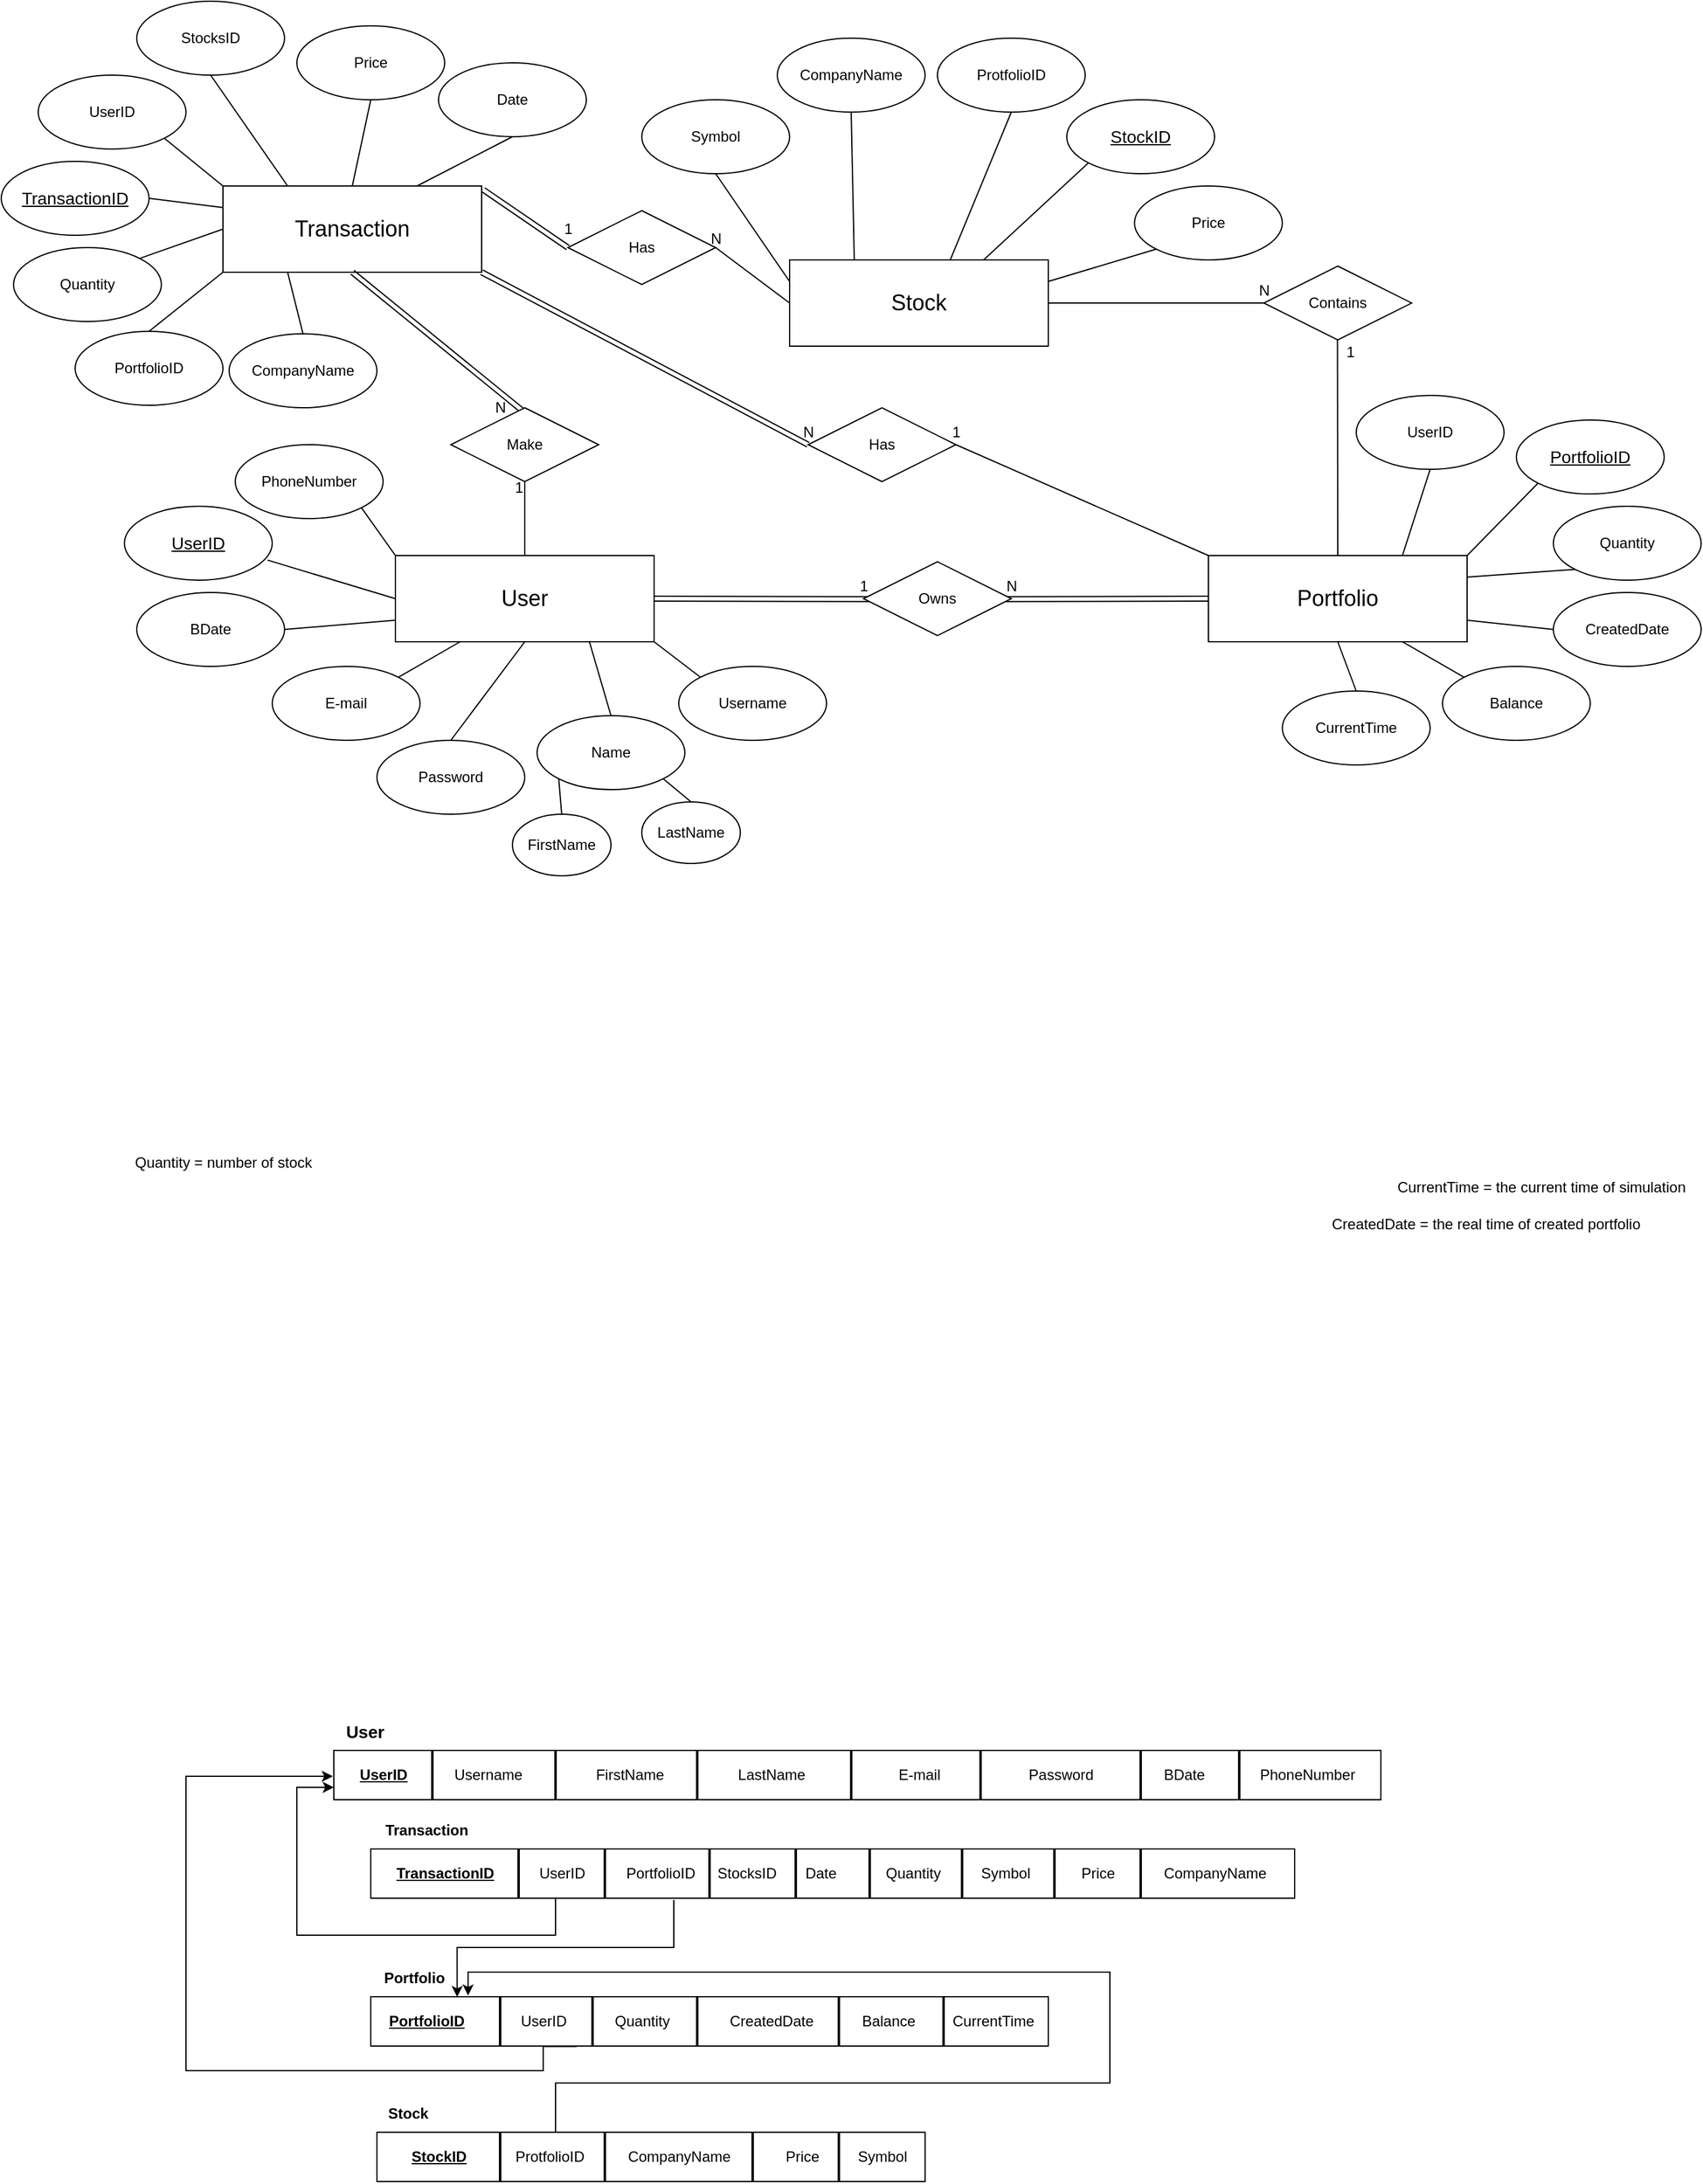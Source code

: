 <mxfile version="24.2.7" type="device">
  <diagram name="Page-1" id="fa3b1fYeh5rV2qAVABvx">
    <mxGraphModel dx="2608" dy="1883" grid="1" gridSize="10" guides="1" tooltips="1" connect="1" arrows="1" fold="1" page="1" pageScale="1" pageWidth="850" pageHeight="1100" math="0" shadow="0">
      <root>
        <mxCell id="0" />
        <mxCell id="1" parent="0" />
        <mxCell id="AaAI17sAa2OLWKaY4wJc-48" style="rounded=0;orthogonalLoop=1;jettySize=auto;html=1;exitX=0;exitY=0.25;exitDx=0;exitDy=0;entryX=0.5;entryY=1;entryDx=0;entryDy=0;endArrow=none;endFill=0;" parent="1" source="AaAI17sAa2OLWKaY4wJc-3" target="AaAI17sAa2OLWKaY4wJc-43" edge="1">
          <mxGeometry relative="1" as="geometry" />
        </mxCell>
        <mxCell id="AaAI17sAa2OLWKaY4wJc-50" style="rounded=0;orthogonalLoop=1;jettySize=auto;html=1;exitX=0.75;exitY=0;exitDx=0;exitDy=0;entryX=0;entryY=1;entryDx=0;entryDy=0;endArrow=none;endFill=0;" parent="1" source="AaAI17sAa2OLWKaY4wJc-3" target="AaAI17sAa2OLWKaY4wJc-44" edge="1">
          <mxGeometry relative="1" as="geometry" />
        </mxCell>
        <mxCell id="AaAI17sAa2OLWKaY4wJc-51" style="rounded=0;orthogonalLoop=1;jettySize=auto;html=1;exitX=1;exitY=0.25;exitDx=0;exitDy=0;entryX=0;entryY=1;entryDx=0;entryDy=0;startArrow=none;startFill=0;endArrow=none;endFill=0;" parent="1" source="AaAI17sAa2OLWKaY4wJc-3" target="AaAI17sAa2OLWKaY4wJc-45" edge="1">
          <mxGeometry relative="1" as="geometry" />
        </mxCell>
        <mxCell id="AaAI17sAa2OLWKaY4wJc-3" value="&lt;font style=&quot;font-size: 18px;&quot;&gt;Stock&lt;/font&gt;" style="whiteSpace=wrap;html=1;align=center;" parent="1" vertex="1">
          <mxGeometry x="400" y="130" width="210" height="70" as="geometry" />
        </mxCell>
        <mxCell id="AaAI17sAa2OLWKaY4wJc-31" style="rounded=0;orthogonalLoop=1;jettySize=auto;html=1;exitX=0;exitY=0.5;exitDx=0;exitDy=0;entryX=0.968;entryY=0.728;entryDx=0;entryDy=0;endArrow=none;endFill=0;entryPerimeter=0;" parent="1" source="AaAI17sAa2OLWKaY4wJc-10" target="AaAI17sAa2OLWKaY4wJc-17" edge="1">
          <mxGeometry relative="1" as="geometry" />
        </mxCell>
        <mxCell id="AaAI17sAa2OLWKaY4wJc-32" style="rounded=0;orthogonalLoop=1;jettySize=auto;html=1;exitX=0.25;exitY=1;exitDx=0;exitDy=0;entryX=1;entryY=0;entryDx=0;entryDy=0;startArrow=none;startFill=0;endArrow=none;endFill=0;" parent="1" source="AaAI17sAa2OLWKaY4wJc-10" target="AaAI17sAa2OLWKaY4wJc-18" edge="1">
          <mxGeometry relative="1" as="geometry">
            <mxPoint x="97.5" y="600" as="sourcePoint" />
          </mxGeometry>
        </mxCell>
        <mxCell id="AaAI17sAa2OLWKaY4wJc-33" style="rounded=0;orthogonalLoop=1;jettySize=auto;html=1;exitX=0.5;exitY=1;exitDx=0;exitDy=0;entryX=0.5;entryY=0;entryDx=0;entryDy=0;endArrow=none;endFill=0;" parent="1" source="AaAI17sAa2OLWKaY4wJc-10" target="AaAI17sAa2OLWKaY4wJc-19" edge="1">
          <mxGeometry relative="1" as="geometry">
            <mxPoint x="150.0" y="600" as="sourcePoint" />
          </mxGeometry>
        </mxCell>
        <mxCell id="AaAI17sAa2OLWKaY4wJc-34" style="rounded=0;orthogonalLoop=1;jettySize=auto;html=1;exitX=0.75;exitY=1;exitDx=0;exitDy=0;entryX=0.5;entryY=0;entryDx=0;entryDy=0;endArrow=none;endFill=0;" parent="1" source="AaAI17sAa2OLWKaY4wJc-10" target="AaAI17sAa2OLWKaY4wJc-20" edge="1">
          <mxGeometry relative="1" as="geometry">
            <mxPoint x="202.5" y="600" as="sourcePoint" />
          </mxGeometry>
        </mxCell>
        <mxCell id="AaAI17sAa2OLWKaY4wJc-36" style="rounded=0;orthogonalLoop=1;jettySize=auto;html=1;exitX=0;exitY=0.75;exitDx=0;exitDy=0;entryX=1;entryY=0.5;entryDx=0;entryDy=0;endArrow=none;endFill=0;" parent="1" source="AaAI17sAa2OLWKaY4wJc-10" target="AaAI17sAa2OLWKaY4wJc-35" edge="1">
          <mxGeometry relative="1" as="geometry">
            <mxPoint x="-187.5" y="455" as="sourcePoint" />
          </mxGeometry>
        </mxCell>
        <mxCell id="AaAI17sAa2OLWKaY4wJc-99" style="rounded=0;orthogonalLoop=1;jettySize=auto;html=1;exitX=1;exitY=1;exitDx=0;exitDy=0;entryX=0;entryY=0;entryDx=0;entryDy=0;endArrow=none;endFill=0;" parent="1" source="AaAI17sAa2OLWKaY4wJc-10" target="AaAI17sAa2OLWKaY4wJc-98" edge="1">
          <mxGeometry relative="1" as="geometry" />
        </mxCell>
        <mxCell id="AaAI17sAa2OLWKaY4wJc-10" value="&lt;font style=&quot;font-size: 18px;&quot;&gt;User&lt;/font&gt;" style="whiteSpace=wrap;html=1;align=center;" parent="1" vertex="1">
          <mxGeometry x="80" y="370" width="210" height="70" as="geometry" />
        </mxCell>
        <mxCell id="AaAI17sAa2OLWKaY4wJc-89" style="rounded=0;orthogonalLoop=1;jettySize=auto;html=1;exitX=0.25;exitY=1;exitDx=0;exitDy=0;entryX=0.5;entryY=0;entryDx=0;entryDy=0;endArrow=none;endFill=0;" parent="1" source="AaAI17sAa2OLWKaY4wJc-12" target="AaAI17sAa2OLWKaY4wJc-88" edge="1">
          <mxGeometry relative="1" as="geometry" />
        </mxCell>
        <mxCell id="AaAI17sAa2OLWKaY4wJc-90" style="rounded=0;orthogonalLoop=1;jettySize=auto;html=1;exitX=0;exitY=1;exitDx=0;exitDy=0;entryX=0.5;entryY=0;entryDx=0;entryDy=0;endArrow=none;endFill=0;" parent="1" source="AaAI17sAa2OLWKaY4wJc-12" target="AaAI17sAa2OLWKaY4wJc-79" edge="1">
          <mxGeometry relative="1" as="geometry" />
        </mxCell>
        <mxCell id="AaAI17sAa2OLWKaY4wJc-91" style="rounded=0;orthogonalLoop=1;jettySize=auto;html=1;exitX=0;exitY=0.5;exitDx=0;exitDy=0;entryX=1;entryY=0;entryDx=0;entryDy=0;endArrow=none;endFill=0;" parent="1" source="AaAI17sAa2OLWKaY4wJc-12" target="AaAI17sAa2OLWKaY4wJc-78" edge="1">
          <mxGeometry relative="1" as="geometry" />
        </mxCell>
        <mxCell id="AaAI17sAa2OLWKaY4wJc-92" style="rounded=0;orthogonalLoop=1;jettySize=auto;html=1;exitX=0;exitY=0.25;exitDx=0;exitDy=0;entryX=1;entryY=0.5;entryDx=0;entryDy=0;endArrow=none;endFill=0;" parent="1" source="AaAI17sAa2OLWKaY4wJc-12" target="AaAI17sAa2OLWKaY4wJc-77" edge="1">
          <mxGeometry relative="1" as="geometry" />
        </mxCell>
        <mxCell id="AaAI17sAa2OLWKaY4wJc-93" style="rounded=0;orthogonalLoop=1;jettySize=auto;html=1;exitX=0;exitY=0;exitDx=0;exitDy=0;entryX=1;entryY=1;entryDx=0;entryDy=0;endArrow=none;endFill=0;" parent="1" source="AaAI17sAa2OLWKaY4wJc-12" target="AaAI17sAa2OLWKaY4wJc-76" edge="1">
          <mxGeometry relative="1" as="geometry" />
        </mxCell>
        <mxCell id="AaAI17sAa2OLWKaY4wJc-94" style="rounded=0;orthogonalLoop=1;jettySize=auto;html=1;exitX=0.5;exitY=0;exitDx=0;exitDy=0;entryX=0.5;entryY=1;entryDx=0;entryDy=0;endArrow=none;endFill=0;" parent="1" source="AaAI17sAa2OLWKaY4wJc-12" target="AaAI17sAa2OLWKaY4wJc-81" edge="1">
          <mxGeometry relative="1" as="geometry" />
        </mxCell>
        <mxCell id="AaAI17sAa2OLWKaY4wJc-95" style="rounded=0;orthogonalLoop=1;jettySize=auto;html=1;exitX=0.75;exitY=0;exitDx=0;exitDy=0;entryX=0.5;entryY=1;entryDx=0;entryDy=0;endArrow=none;endFill=0;" parent="1" source="AaAI17sAa2OLWKaY4wJc-12" target="AaAI17sAa2OLWKaY4wJc-87" edge="1">
          <mxGeometry relative="1" as="geometry" />
        </mxCell>
        <mxCell id="AaAI17sAa2OLWKaY4wJc-178" style="rounded=0;orthogonalLoop=1;jettySize=auto;html=1;exitX=0.25;exitY=0;exitDx=0;exitDy=0;entryX=0.5;entryY=1;entryDx=0;entryDy=0;endArrow=none;endFill=0;" parent="1" source="AaAI17sAa2OLWKaY4wJc-12" target="AaAI17sAa2OLWKaY4wJc-177" edge="1">
          <mxGeometry relative="1" as="geometry" />
        </mxCell>
        <mxCell id="1qWsdCir90jzuEMvQMED-6" style="rounded=0;orthogonalLoop=1;jettySize=auto;html=1;exitX=1;exitY=1;exitDx=0;exitDy=0;entryX=1;entryY=0.5;entryDx=0;entryDy=0;endArrow=none;endFill=0;shape=link;" edge="1" parent="1" source="AaAI17sAa2OLWKaY4wJc-12" target="1qWsdCir90jzuEMvQMED-4">
          <mxGeometry relative="1" as="geometry" />
        </mxCell>
        <mxCell id="AaAI17sAa2OLWKaY4wJc-12" value="&lt;font style=&quot;font-size: 18px;&quot;&gt;Transaction&lt;/font&gt;" style="whiteSpace=wrap;html=1;align=center;" parent="1" vertex="1">
          <mxGeometry x="-60" y="70" width="210" height="70" as="geometry" />
        </mxCell>
        <mxCell id="AaAI17sAa2OLWKaY4wJc-64" style="rounded=0;orthogonalLoop=1;jettySize=auto;html=1;exitX=0.75;exitY=0;exitDx=0;exitDy=0;entryX=0.5;entryY=1;entryDx=0;entryDy=0;endArrow=none;endFill=0;" parent="1" source="AaAI17sAa2OLWKaY4wJc-13" target="AaAI17sAa2OLWKaY4wJc-58" edge="1">
          <mxGeometry relative="1" as="geometry" />
        </mxCell>
        <mxCell id="AaAI17sAa2OLWKaY4wJc-65" style="rounded=0;orthogonalLoop=1;jettySize=auto;html=1;exitX=1;exitY=0;exitDx=0;exitDy=0;entryX=0;entryY=1;entryDx=0;entryDy=0;endArrow=none;endFill=0;" parent="1" source="AaAI17sAa2OLWKaY4wJc-13" target="AaAI17sAa2OLWKaY4wJc-60" edge="1">
          <mxGeometry relative="1" as="geometry" />
        </mxCell>
        <mxCell id="AaAI17sAa2OLWKaY4wJc-66" style="rounded=0;orthogonalLoop=1;jettySize=auto;html=1;exitX=1;exitY=0.25;exitDx=0;exitDy=0;entryX=0;entryY=1;entryDx=0;entryDy=0;endArrow=none;endFill=0;" parent="1" source="AaAI17sAa2OLWKaY4wJc-13" target="AaAI17sAa2OLWKaY4wJc-63" edge="1">
          <mxGeometry relative="1" as="geometry" />
        </mxCell>
        <mxCell id="AaAI17sAa2OLWKaY4wJc-67" style="rounded=0;orthogonalLoop=1;jettySize=auto;html=1;exitX=1;exitY=0.75;exitDx=0;exitDy=0;entryX=0;entryY=0.5;entryDx=0;entryDy=0;endArrow=none;endFill=0;" parent="1" source="AaAI17sAa2OLWKaY4wJc-13" target="AaAI17sAa2OLWKaY4wJc-62" edge="1">
          <mxGeometry relative="1" as="geometry" />
        </mxCell>
        <mxCell id="AaAI17sAa2OLWKaY4wJc-68" style="rounded=0;orthogonalLoop=1;jettySize=auto;html=1;exitX=0.75;exitY=1;exitDx=0;exitDy=0;entryX=0;entryY=0;entryDx=0;entryDy=0;endArrow=none;endFill=0;" parent="1" source="AaAI17sAa2OLWKaY4wJc-13" target="AaAI17sAa2OLWKaY4wJc-61" edge="1">
          <mxGeometry relative="1" as="geometry" />
        </mxCell>
        <mxCell id="OnGRVC2OFB9PsiN4P2nI-3" style="rounded=0;orthogonalLoop=1;jettySize=auto;html=1;exitX=0.5;exitY=1;exitDx=0;exitDy=0;entryX=0.5;entryY=0;entryDx=0;entryDy=0;endArrow=none;endFill=0;" parent="1" source="AaAI17sAa2OLWKaY4wJc-13" target="OnGRVC2OFB9PsiN4P2nI-2" edge="1">
          <mxGeometry relative="1" as="geometry" />
        </mxCell>
        <mxCell id="1qWsdCir90jzuEMvQMED-5" style="rounded=0;orthogonalLoop=1;jettySize=auto;html=1;exitX=0;exitY=0;exitDx=0;exitDy=0;entryX=0;entryY=0.5;entryDx=0;entryDy=0;endArrow=none;endFill=0;" edge="1" parent="1" source="AaAI17sAa2OLWKaY4wJc-13" target="1qWsdCir90jzuEMvQMED-4">
          <mxGeometry relative="1" as="geometry" />
        </mxCell>
        <mxCell id="AaAI17sAa2OLWKaY4wJc-13" value="&lt;font style=&quot;font-size: 18px;&quot;&gt;Portfolio&lt;/font&gt;" style="whiteSpace=wrap;html=1;align=center;" parent="1" vertex="1">
          <mxGeometry x="740" y="370" width="210" height="70" as="geometry" />
        </mxCell>
        <mxCell id="AaAI17sAa2OLWKaY4wJc-21" style="rounded=0;orthogonalLoop=1;jettySize=auto;html=1;exitX=0.5;exitY=0;exitDx=0;exitDy=0;endArrow=none;endFill=0;entryX=0;entryY=1;entryDx=0;entryDy=0;" parent="1" source="AaAI17sAa2OLWKaY4wJc-25" target="AaAI17sAa2OLWKaY4wJc-20" edge="1">
          <mxGeometry relative="1" as="geometry">
            <mxPoint x="210" y="638.94" as="targetPoint" />
            <mxPoint x="237.265" y="687.882" as="sourcePoint" />
          </mxGeometry>
        </mxCell>
        <mxCell id="AaAI17sAa2OLWKaY4wJc-16" value="PhoneNumber" style="ellipse;whiteSpace=wrap;html=1;align=center;" parent="1" vertex="1">
          <mxGeometry x="-50" y="280" width="120" height="60" as="geometry" />
        </mxCell>
        <mxCell id="AaAI17sAa2OLWKaY4wJc-17" value="&lt;font style=&quot;font-size: 14px;&quot;&gt;&lt;u&gt;UserID&lt;/u&gt;&lt;/font&gt;" style="ellipse;whiteSpace=wrap;html=1;align=center;" parent="1" vertex="1">
          <mxGeometry x="-140" y="330" width="120" height="60" as="geometry" />
        </mxCell>
        <mxCell id="AaAI17sAa2OLWKaY4wJc-18" value="E-mail" style="ellipse;whiteSpace=wrap;html=1;align=center;" parent="1" vertex="1">
          <mxGeometry x="-20" y="460" width="120" height="60" as="geometry" />
        </mxCell>
        <mxCell id="AaAI17sAa2OLWKaY4wJc-19" value="Password" style="ellipse;whiteSpace=wrap;html=1;align=center;" parent="1" vertex="1">
          <mxGeometry x="65" y="520" width="120" height="60" as="geometry" />
        </mxCell>
        <mxCell id="AaAI17sAa2OLWKaY4wJc-20" value="Name" style="ellipse;whiteSpace=wrap;html=1;align=center;" parent="1" vertex="1">
          <mxGeometry x="195" y="500" width="120" height="60" as="geometry" />
        </mxCell>
        <mxCell id="AaAI17sAa2OLWKaY4wJc-25" value="FirstName" style="ellipse;whiteSpace=wrap;html=1;align=center;" parent="1" vertex="1">
          <mxGeometry x="175" y="580" width="80" height="50" as="geometry" />
        </mxCell>
        <mxCell id="AaAI17sAa2OLWKaY4wJc-27" value="LastName" style="ellipse;whiteSpace=wrap;html=1;align=center;" parent="1" vertex="1">
          <mxGeometry x="280" y="570" width="80" height="50" as="geometry" />
        </mxCell>
        <mxCell id="AaAI17sAa2OLWKaY4wJc-29" style="rounded=0;orthogonalLoop=1;jettySize=auto;html=1;exitX=1;exitY=1;exitDx=0;exitDy=0;endArrow=none;endFill=0;entryX=0.5;entryY=0;entryDx=0;entryDy=0;" parent="1" source="AaAI17sAa2OLWKaY4wJc-20" target="AaAI17sAa2OLWKaY4wJc-27" edge="1">
          <mxGeometry relative="1" as="geometry">
            <mxPoint x="270" y="629.94" as="targetPoint" />
            <mxPoint x="282.735" y="569.998" as="sourcePoint" />
          </mxGeometry>
        </mxCell>
        <mxCell id="AaAI17sAa2OLWKaY4wJc-30" style="rounded=0;orthogonalLoop=1;jettySize=auto;html=1;exitX=0;exitY=0;exitDx=0;exitDy=0;entryX=1;entryY=1;entryDx=0;entryDy=0;endArrow=none;endFill=0;" parent="1" source="AaAI17sAa2OLWKaY4wJc-10" target="AaAI17sAa2OLWKaY4wJc-16" edge="1">
          <mxGeometry relative="1" as="geometry" />
        </mxCell>
        <mxCell id="AaAI17sAa2OLWKaY4wJc-35" value="BDate" style="ellipse;whiteSpace=wrap;html=1;align=center;" parent="1" vertex="1">
          <mxGeometry x="-130" y="400" width="120" height="60" as="geometry" />
        </mxCell>
        <mxCell id="AaAI17sAa2OLWKaY4wJc-38" style="rounded=0;orthogonalLoop=1;jettySize=auto;html=1;exitX=0.058;exitY=0.507;exitDx=0;exitDy=0;entryX=1;entryY=0.5;entryDx=0;entryDy=0;shape=link;exitPerimeter=0;" parent="1" source="AaAI17sAa2OLWKaY4wJc-37" target="AaAI17sAa2OLWKaY4wJc-10" edge="1">
          <mxGeometry relative="1" as="geometry" />
        </mxCell>
        <mxCell id="AaAI17sAa2OLWKaY4wJc-39" style="rounded=0;orthogonalLoop=1;jettySize=auto;html=1;exitX=0.96;exitY=0.507;exitDx=0;exitDy=0;entryX=0;entryY=0.5;entryDx=0;entryDy=0;shape=link;exitPerimeter=0;" parent="1" source="AaAI17sAa2OLWKaY4wJc-37" target="AaAI17sAa2OLWKaY4wJc-13" edge="1">
          <mxGeometry relative="1" as="geometry" />
        </mxCell>
        <mxCell id="AaAI17sAa2OLWKaY4wJc-37" value="Owns" style="shape=rhombus;perimeter=rhombusPerimeter;whiteSpace=wrap;html=1;align=center;" parent="1" vertex="1">
          <mxGeometry x="460" y="375" width="120" height="60" as="geometry" />
        </mxCell>
        <mxCell id="AaAI17sAa2OLWKaY4wJc-40" value="&lt;font style=&quot;font-size: 12px;&quot;&gt;N&lt;/font&gt;" style="text;html=1;align=center;verticalAlign=middle;resizable=0;points=[];autosize=1;strokeColor=none;fillColor=none;" parent="1" vertex="1">
          <mxGeometry x="565" y="380" width="30" height="30" as="geometry" />
        </mxCell>
        <mxCell id="AaAI17sAa2OLWKaY4wJc-41" value="&lt;font style=&quot;font-size: 12px;&quot;&gt;1&lt;/font&gt;" style="text;html=1;align=center;verticalAlign=middle;resizable=0;points=[];autosize=1;strokeColor=none;fillColor=none;" parent="1" vertex="1">
          <mxGeometry x="445" y="380" width="30" height="30" as="geometry" />
        </mxCell>
        <mxCell id="AaAI17sAa2OLWKaY4wJc-42" value="CompanyName" style="ellipse;whiteSpace=wrap;html=1;align=center;" parent="1" vertex="1">
          <mxGeometry x="390" y="-50" width="120" height="60" as="geometry" />
        </mxCell>
        <mxCell id="AaAI17sAa2OLWKaY4wJc-43" value="Symbol" style="ellipse;whiteSpace=wrap;html=1;align=center;" parent="1" vertex="1">
          <mxGeometry x="280" width="120" height="60" as="geometry" />
        </mxCell>
        <mxCell id="AaAI17sAa2OLWKaY4wJc-44" value="&lt;font style=&quot;font-size: 14px;&quot;&gt;&lt;u&gt;StockID&lt;/u&gt;&lt;/font&gt;" style="ellipse;whiteSpace=wrap;html=1;align=center;" parent="1" vertex="1">
          <mxGeometry x="625" width="120" height="60" as="geometry" />
        </mxCell>
        <mxCell id="AaAI17sAa2OLWKaY4wJc-45" value="Price" style="ellipse;whiteSpace=wrap;html=1;align=center;" parent="1" vertex="1">
          <mxGeometry x="680" y="70" width="120" height="60" as="geometry" />
        </mxCell>
        <mxCell id="AaAI17sAa2OLWKaY4wJc-49" style="rounded=0;orthogonalLoop=1;jettySize=auto;html=1;exitX=0.25;exitY=0;exitDx=0;exitDy=0;entryX=0.5;entryY=1;entryDx=0;entryDy=0;endArrow=none;endFill=0;" parent="1" source="AaAI17sAa2OLWKaY4wJc-3" target="AaAI17sAa2OLWKaY4wJc-42" edge="1">
          <mxGeometry relative="1" as="geometry" />
        </mxCell>
        <mxCell id="AaAI17sAa2OLWKaY4wJc-53" style="rounded=0;orthogonalLoop=1;jettySize=auto;html=1;exitX=0.023;exitY=0.501;exitDx=0;exitDy=0;entryX=1;entryY=0.5;entryDx=0;entryDy=0;exitPerimeter=0;endArrow=none;endFill=0;" parent="1" source="AaAI17sAa2OLWKaY4wJc-52" target="AaAI17sAa2OLWKaY4wJc-3" edge="1">
          <mxGeometry relative="1" as="geometry" />
        </mxCell>
        <mxCell id="AaAI17sAa2OLWKaY4wJc-54" style="rounded=0;orthogonalLoop=1;jettySize=auto;html=1;exitX=0.498;exitY=0.975;exitDx=0;exitDy=0;entryX=0.5;entryY=0;entryDx=0;entryDy=0;exitPerimeter=0;endArrow=none;endFill=0;" parent="1" source="AaAI17sAa2OLWKaY4wJc-52" target="AaAI17sAa2OLWKaY4wJc-13" edge="1">
          <mxGeometry relative="1" as="geometry" />
        </mxCell>
        <mxCell id="AaAI17sAa2OLWKaY4wJc-52" value="Contains" style="shape=rhombus;perimeter=rhombusPerimeter;whiteSpace=wrap;html=1;align=center;" parent="1" vertex="1">
          <mxGeometry x="785" y="135" width="120" height="60" as="geometry" />
        </mxCell>
        <mxCell id="AaAI17sAa2OLWKaY4wJc-56" value="1" style="text;html=1;align=center;verticalAlign=middle;resizable=0;points=[];autosize=1;strokeColor=none;fillColor=none;" parent="1" vertex="1">
          <mxGeometry x="840" y="190" width="30" height="30" as="geometry" />
        </mxCell>
        <mxCell id="AaAI17sAa2OLWKaY4wJc-57" value="N" style="text;html=1;align=center;verticalAlign=middle;resizable=0;points=[];autosize=1;strokeColor=none;fillColor=none;" parent="1" vertex="1">
          <mxGeometry x="770" y="140" width="30" height="30" as="geometry" />
        </mxCell>
        <mxCell id="AaAI17sAa2OLWKaY4wJc-58" value="UserID" style="ellipse;whiteSpace=wrap;html=1;align=center;" parent="1" vertex="1">
          <mxGeometry x="860" y="240" width="120" height="60" as="geometry" />
        </mxCell>
        <mxCell id="AaAI17sAa2OLWKaY4wJc-60" value="&lt;font style=&quot;font-size: 14px;&quot;&gt;&lt;u&gt;PortfolioID&lt;/u&gt;&lt;/font&gt;" style="ellipse;whiteSpace=wrap;html=1;align=center;" parent="1" vertex="1">
          <mxGeometry x="990" y="260" width="120" height="60" as="geometry" />
        </mxCell>
        <mxCell id="AaAI17sAa2OLWKaY4wJc-61" value="Balance" style="ellipse;whiteSpace=wrap;html=1;align=center;" parent="1" vertex="1">
          <mxGeometry x="930" y="460" width="120" height="60" as="geometry" />
        </mxCell>
        <mxCell id="AaAI17sAa2OLWKaY4wJc-62" value="CreatedDate" style="ellipse;whiteSpace=wrap;html=1;align=center;" parent="1" vertex="1">
          <mxGeometry x="1020" y="400" width="120" height="60" as="geometry" />
        </mxCell>
        <mxCell id="AaAI17sAa2OLWKaY4wJc-63" value="Quantity" style="ellipse;whiteSpace=wrap;html=1;align=center;" parent="1" vertex="1">
          <mxGeometry x="1020" y="330" width="120" height="60" as="geometry" />
        </mxCell>
        <mxCell id="AaAI17sAa2OLWKaY4wJc-70" style="rounded=0;orthogonalLoop=1;jettySize=auto;html=1;exitX=0.5;exitY=1;exitDx=0;exitDy=0;entryX=0.5;entryY=0;entryDx=0;entryDy=0;endArrow=none;endFill=0;" parent="1" source="AaAI17sAa2OLWKaY4wJc-69" target="AaAI17sAa2OLWKaY4wJc-10" edge="1">
          <mxGeometry relative="1" as="geometry" />
        </mxCell>
        <mxCell id="AaAI17sAa2OLWKaY4wJc-71" style="rounded=0;orthogonalLoop=1;jettySize=auto;html=1;entryX=0.5;entryY=1;entryDx=0;entryDy=0;shape=link;exitX=0.499;exitY=0.064;exitDx=0;exitDy=0;exitPerimeter=0;" parent="1" source="AaAI17sAa2OLWKaY4wJc-69" target="AaAI17sAa2OLWKaY4wJc-12" edge="1">
          <mxGeometry relative="1" as="geometry" />
        </mxCell>
        <mxCell id="AaAI17sAa2OLWKaY4wJc-69" value="Make" style="shape=rhombus;perimeter=rhombusPerimeter;whiteSpace=wrap;html=1;align=center;" parent="1" vertex="1">
          <mxGeometry x="125" y="250" width="120" height="60" as="geometry" />
        </mxCell>
        <mxCell id="AaAI17sAa2OLWKaY4wJc-72" value="N" style="text;html=1;align=center;verticalAlign=middle;resizable=0;points=[];autosize=1;strokeColor=none;fillColor=none;" parent="1" vertex="1">
          <mxGeometry x="150" y="235" width="30" height="30" as="geometry" />
        </mxCell>
        <mxCell id="AaAI17sAa2OLWKaY4wJc-74" value="1" style="text;html=1;align=center;verticalAlign=middle;resizable=0;points=[];autosize=1;strokeColor=none;fillColor=none;" parent="1" vertex="1">
          <mxGeometry x="165" y="300" width="30" height="30" as="geometry" />
        </mxCell>
        <mxCell id="AaAI17sAa2OLWKaY4wJc-76" value="UserID" style="ellipse;whiteSpace=wrap;html=1;align=center;" parent="1" vertex="1">
          <mxGeometry x="-210" y="-20" width="120" height="60" as="geometry" />
        </mxCell>
        <mxCell id="AaAI17sAa2OLWKaY4wJc-77" value="&lt;font style=&quot;font-size: 14px;&quot;&gt;&lt;u&gt;TransactionID&lt;/u&gt;&lt;/font&gt;" style="ellipse;whiteSpace=wrap;html=1;align=center;" parent="1" vertex="1">
          <mxGeometry x="-240" y="50" width="120" height="60" as="geometry" />
        </mxCell>
        <mxCell id="AaAI17sAa2OLWKaY4wJc-78" value="Quantity" style="ellipse;whiteSpace=wrap;html=1;align=center;" parent="1" vertex="1">
          <mxGeometry x="-230" y="120" width="120" height="60" as="geometry" />
        </mxCell>
        <mxCell id="AaAI17sAa2OLWKaY4wJc-79" value="PortfolioID" style="ellipse;whiteSpace=wrap;html=1;align=center;" parent="1" vertex="1">
          <mxGeometry x="-180" y="188" width="120" height="60" as="geometry" />
        </mxCell>
        <mxCell id="AaAI17sAa2OLWKaY4wJc-80" value="Quantity = number of stock" style="text;html=1;align=center;verticalAlign=middle;resizable=0;points=[];autosize=1;strokeColor=none;fillColor=none;" parent="1" vertex="1">
          <mxGeometry x="-145" y="848" width="170" height="30" as="geometry" />
        </mxCell>
        <mxCell id="AaAI17sAa2OLWKaY4wJc-81" value="Price" style="ellipse;whiteSpace=wrap;html=1;align=center;" parent="1" vertex="1">
          <mxGeometry y="-60" width="120" height="60" as="geometry" />
        </mxCell>
        <mxCell id="AaAI17sAa2OLWKaY4wJc-83" style="rounded=0;orthogonalLoop=1;jettySize=auto;html=1;exitX=0;exitY=0.5;exitDx=0;exitDy=0;shape=link;entryX=1.007;entryY=0.045;entryDx=0;entryDy=0;entryPerimeter=0;" parent="1" source="AaAI17sAa2OLWKaY4wJc-82" edge="1" target="AaAI17sAa2OLWKaY4wJc-12">
          <mxGeometry relative="1" as="geometry">
            <mxPoint x="150.0" y="140.0" as="targetPoint" />
          </mxGeometry>
        </mxCell>
        <mxCell id="AaAI17sAa2OLWKaY4wJc-84" style="rounded=0;orthogonalLoop=1;jettySize=auto;html=1;exitX=1;exitY=0.5;exitDx=0;exitDy=0;entryX=0;entryY=0.5;entryDx=0;entryDy=0;endArrow=none;endFill=0;" parent="1" source="AaAI17sAa2OLWKaY4wJc-82" target="AaAI17sAa2OLWKaY4wJc-3" edge="1">
          <mxGeometry relative="1" as="geometry" />
        </mxCell>
        <mxCell id="AaAI17sAa2OLWKaY4wJc-82" value="Has" style="shape=rhombus;perimeter=rhombusPerimeter;whiteSpace=wrap;html=1;align=center;" parent="1" vertex="1">
          <mxGeometry x="220" y="90" width="120" height="60" as="geometry" />
        </mxCell>
        <mxCell id="AaAI17sAa2OLWKaY4wJc-85" value="1" style="text;html=1;align=center;verticalAlign=middle;resizable=0;points=[];autosize=1;strokeColor=none;fillColor=none;" parent="1" vertex="1">
          <mxGeometry x="205" y="90" width="30" height="30" as="geometry" />
        </mxCell>
        <mxCell id="AaAI17sAa2OLWKaY4wJc-86" value="N" style="text;html=1;align=center;verticalAlign=middle;resizable=0;points=[];autosize=1;strokeColor=none;fillColor=none;" parent="1" vertex="1">
          <mxGeometry x="325" y="98" width="30" height="30" as="geometry" />
        </mxCell>
        <mxCell id="AaAI17sAa2OLWKaY4wJc-87" value="Date" style="ellipse;whiteSpace=wrap;html=1;align=center;" parent="1" vertex="1">
          <mxGeometry x="115" y="-30" width="120" height="60" as="geometry" />
        </mxCell>
        <mxCell id="AaAI17sAa2OLWKaY4wJc-88" value="CompanyName" style="ellipse;whiteSpace=wrap;html=1;align=center;" parent="1" vertex="1">
          <mxGeometry x="-55" y="190" width="120" height="60" as="geometry" />
        </mxCell>
        <mxCell id="AaAI17sAa2OLWKaY4wJc-98" value="Username" style="ellipse;whiteSpace=wrap;html=1;align=center;" parent="1" vertex="1">
          <mxGeometry x="310" y="460" width="120" height="60" as="geometry" />
        </mxCell>
        <mxCell id="AaAI17sAa2OLWKaY4wJc-102" value="" style="verticalLabelPosition=bottom;verticalAlign=top;html=1;shape=mxgraph.basic.rect;fillColor2=none;strokeWidth=1;size=20;indent=0;container=0;flipV=1;flipH=1;" parent="1" vertex="1">
          <mxGeometry x="30" y="1340" width="850" height="40" as="geometry" />
        </mxCell>
        <mxCell id="AaAI17sAa2OLWKaY4wJc-104" value="" style="line;strokeWidth=2;direction=south;html=1;" parent="1" vertex="1">
          <mxGeometry x="105" y="1340" width="10" height="40" as="geometry" />
        </mxCell>
        <mxCell id="AaAI17sAa2OLWKaY4wJc-105" value="&lt;u&gt;&lt;b&gt;UserID&lt;/b&gt;&lt;/u&gt;" style="text;html=1;align=center;verticalAlign=middle;resizable=0;points=[];autosize=1;strokeColor=none;fillColor=none;" parent="1" vertex="1">
          <mxGeometry x="40" y="1345" width="60" height="30" as="geometry" />
        </mxCell>
        <mxCell id="AaAI17sAa2OLWKaY4wJc-106" value="" style="line;strokeWidth=2;direction=south;html=1;" parent="1" vertex="1">
          <mxGeometry x="205" y="1340" width="10" height="40" as="geometry" />
        </mxCell>
        <mxCell id="AaAI17sAa2OLWKaY4wJc-107" value="Username" style="text;html=1;align=center;verticalAlign=middle;resizable=0;points=[];autosize=1;strokeColor=none;fillColor=none;" parent="1" vertex="1">
          <mxGeometry x="115" y="1345" width="80" height="30" as="geometry" />
        </mxCell>
        <mxCell id="AaAI17sAa2OLWKaY4wJc-108" value="" style="line;strokeWidth=2;direction=south;html=1;" parent="1" vertex="1">
          <mxGeometry x="320" y="1340" width="10" height="40" as="geometry" />
        </mxCell>
        <mxCell id="AaAI17sAa2OLWKaY4wJc-109" value="FirstName" style="text;html=1;align=center;verticalAlign=middle;resizable=0;points=[];autosize=1;strokeColor=none;fillColor=none;" parent="1" vertex="1">
          <mxGeometry x="230" y="1345" width="80" height="30" as="geometry" />
        </mxCell>
        <mxCell id="AaAI17sAa2OLWKaY4wJc-110" value="" style="line;strokeWidth=2;direction=south;html=1;" parent="1" vertex="1">
          <mxGeometry x="445" y="1340" width="10" height="40" as="geometry" />
        </mxCell>
        <mxCell id="AaAI17sAa2OLWKaY4wJc-111" value="LastName" style="text;html=1;align=center;verticalAlign=middle;resizable=0;points=[];autosize=1;strokeColor=none;fillColor=none;" parent="1" vertex="1">
          <mxGeometry x="345" y="1345" width="80" height="30" as="geometry" />
        </mxCell>
        <mxCell id="AaAI17sAa2OLWKaY4wJc-112" value="" style="line;strokeWidth=2;direction=south;html=1;" parent="1" vertex="1">
          <mxGeometry x="550" y="1340" width="10" height="40" as="geometry" />
        </mxCell>
        <mxCell id="AaAI17sAa2OLWKaY4wJc-113" value="E-mail" style="text;html=1;align=center;verticalAlign=middle;resizable=0;points=[];autosize=1;strokeColor=none;fillColor=none;" parent="1" vertex="1">
          <mxGeometry x="475" y="1345" width="60" height="30" as="geometry" />
        </mxCell>
        <mxCell id="AaAI17sAa2OLWKaY4wJc-114" value="" style="line;strokeWidth=2;direction=south;html=1;" parent="1" vertex="1">
          <mxGeometry x="680" y="1340" width="10" height="40" as="geometry" />
        </mxCell>
        <mxCell id="AaAI17sAa2OLWKaY4wJc-115" value="Password" style="text;html=1;align=center;verticalAlign=middle;resizable=0;points=[];autosize=1;strokeColor=none;fillColor=none;" parent="1" vertex="1">
          <mxGeometry x="580" y="1345" width="80" height="30" as="geometry" />
        </mxCell>
        <mxCell id="AaAI17sAa2OLWKaY4wJc-116" value="BDate" style="text;html=1;align=center;verticalAlign=middle;resizable=0;points=[];autosize=1;strokeColor=none;fillColor=none;" parent="1" vertex="1">
          <mxGeometry x="690" y="1345" width="60" height="30" as="geometry" />
        </mxCell>
        <mxCell id="AaAI17sAa2OLWKaY4wJc-117" value="&lt;b&gt;&lt;font style=&quot;font-size: 14px;&quot;&gt;User&lt;/font&gt;&lt;/b&gt;" style="text;html=1;align=center;verticalAlign=middle;resizable=0;points=[];autosize=1;strokeColor=none;fillColor=none;" parent="1" vertex="1">
          <mxGeometry x="30" y="1310" width="50" height="30" as="geometry" />
        </mxCell>
        <mxCell id="AaAI17sAa2OLWKaY4wJc-118" value="" style="verticalLabelPosition=bottom;verticalAlign=top;html=1;shape=mxgraph.basic.rect;fillColor2=none;strokeWidth=1;size=20;indent=0;container=0;flipV=1;flipH=1;" parent="1" vertex="1">
          <mxGeometry x="60" y="1420" width="750" height="40" as="geometry" />
        </mxCell>
        <mxCell id="AaAI17sAa2OLWKaY4wJc-119" value="&lt;b&gt;Transaction&lt;/b&gt;" style="text;html=1;align=center;verticalAlign=middle;resizable=0;points=[];autosize=1;strokeColor=none;fillColor=none;" parent="1" vertex="1">
          <mxGeometry x="60" y="1390" width="90" height="30" as="geometry" />
        </mxCell>
        <mxCell id="AaAI17sAa2OLWKaY4wJc-120" value="" style="line;strokeWidth=2;direction=south;html=1;" parent="1" vertex="1">
          <mxGeometry x="175" y="1420" width="10" height="40" as="geometry" />
        </mxCell>
        <mxCell id="AaAI17sAa2OLWKaY4wJc-121" value="&lt;u&gt;&lt;b&gt;TransactionID&lt;/b&gt;&lt;/u&gt;" style="text;html=1;align=center;verticalAlign=middle;resizable=0;points=[];autosize=1;strokeColor=none;fillColor=none;" parent="1" vertex="1">
          <mxGeometry x="70" y="1425" width="100" height="30" as="geometry" />
        </mxCell>
        <mxCell id="AaAI17sAa2OLWKaY4wJc-122" value="" style="line;strokeWidth=2;direction=south;html=1;" parent="1" vertex="1">
          <mxGeometry x="245" y="1420" width="10" height="40" as="geometry" />
        </mxCell>
        <mxCell id="AaAI17sAa2OLWKaY4wJc-123" value="UserID" style="text;html=1;align=center;verticalAlign=middle;resizable=0;points=[];autosize=1;strokeColor=none;fillColor=none;" parent="1" vertex="1">
          <mxGeometry x="185" y="1425" width="60" height="30" as="geometry" />
        </mxCell>
        <mxCell id="AaAI17sAa2OLWKaY4wJc-124" value="" style="line;strokeWidth=2;direction=south;html=1;" parent="1" vertex="1">
          <mxGeometry x="330" y="1420" width="10" height="40" as="geometry" />
        </mxCell>
        <mxCell id="AaAI17sAa2OLWKaY4wJc-125" value="StocksID" style="text;html=1;align=center;verticalAlign=middle;resizable=0;points=[];autosize=1;strokeColor=none;fillColor=none;" parent="1" vertex="1">
          <mxGeometry x="330" y="1425" width="70" height="30" as="geometry" />
        </mxCell>
        <mxCell id="AaAI17sAa2OLWKaY4wJc-126" value="" style="line;strokeWidth=2;direction=south;html=1;" parent="1" vertex="1">
          <mxGeometry x="400" y="1420" width="10" height="40" as="geometry" />
        </mxCell>
        <mxCell id="AaAI17sAa2OLWKaY4wJc-127" value="Date" style="text;html=1;align=center;verticalAlign=middle;resizable=0;points=[];autosize=1;strokeColor=none;fillColor=none;" parent="1" vertex="1">
          <mxGeometry x="400" y="1425" width="50" height="30" as="geometry" />
        </mxCell>
        <mxCell id="AaAI17sAa2OLWKaY4wJc-128" value="" style="line;strokeWidth=2;direction=south;html=1;" parent="1" vertex="1">
          <mxGeometry x="460" y="1420" width="10" height="40" as="geometry" />
        </mxCell>
        <mxCell id="AaAI17sAa2OLWKaY4wJc-129" value="Quantity" style="text;html=1;align=center;verticalAlign=middle;resizable=0;points=[];autosize=1;strokeColor=none;fillColor=none;" parent="1" vertex="1">
          <mxGeometry x="465" y="1425" width="70" height="30" as="geometry" />
        </mxCell>
        <mxCell id="AaAI17sAa2OLWKaY4wJc-130" value="" style="line;strokeWidth=2;direction=south;html=1;" parent="1" vertex="1">
          <mxGeometry x="535" y="1420" width="10" height="40" as="geometry" />
        </mxCell>
        <mxCell id="AaAI17sAa2OLWKaY4wJc-131" value="Symbol" style="text;html=1;align=center;verticalAlign=middle;resizable=0;points=[];autosize=1;strokeColor=none;fillColor=none;" parent="1" vertex="1">
          <mxGeometry x="545" y="1425" width="60" height="30" as="geometry" />
        </mxCell>
        <mxCell id="AaAI17sAa2OLWKaY4wJc-132" value="CompanyName" style="text;html=1;align=center;verticalAlign=middle;resizable=0;points=[];autosize=1;strokeColor=none;fillColor=none;" parent="1" vertex="1">
          <mxGeometry x="690" y="1425" width="110" height="30" as="geometry" />
        </mxCell>
        <mxCell id="AaAI17sAa2OLWKaY4wJc-133" value="" style="verticalLabelPosition=bottom;verticalAlign=top;html=1;shape=mxgraph.basic.rect;fillColor2=none;strokeWidth=1;size=20;indent=0;container=0;flipV=1;flipH=1;" parent="1" vertex="1">
          <mxGeometry x="65" y="1650" width="445" height="40" as="geometry" />
        </mxCell>
        <mxCell id="AaAI17sAa2OLWKaY4wJc-134" value="&lt;b&gt;Stock&lt;/b&gt;" style="text;html=1;align=center;verticalAlign=middle;resizable=0;points=[];autosize=1;strokeColor=none;fillColor=none;" parent="1" vertex="1">
          <mxGeometry x="60" y="1620" width="60" height="30" as="geometry" />
        </mxCell>
        <mxCell id="AaAI17sAa2OLWKaY4wJc-136" value="ProtfolioID" style="ellipse;whiteSpace=wrap;html=1;align=center;" parent="1" vertex="1">
          <mxGeometry x="520" y="-50" width="120" height="60" as="geometry" />
        </mxCell>
        <mxCell id="AaAI17sAa2OLWKaY4wJc-139" style="rounded=0;orthogonalLoop=1;jettySize=auto;html=1;exitX=0.5;exitY=1;exitDx=0;exitDy=0;entryX=0.621;entryY=0.001;entryDx=0;entryDy=0;entryPerimeter=0;endArrow=none;endFill=0;" parent="1" source="AaAI17sAa2OLWKaY4wJc-136" target="AaAI17sAa2OLWKaY4wJc-3" edge="1">
          <mxGeometry relative="1" as="geometry" />
        </mxCell>
        <mxCell id="AaAI17sAa2OLWKaY4wJc-140" value="" style="line;strokeWidth=2;direction=south;html=1;" parent="1" vertex="1">
          <mxGeometry x="160" y="1650" width="10" height="40" as="geometry" />
        </mxCell>
        <mxCell id="AaAI17sAa2OLWKaY4wJc-141" value="&lt;b&gt;&lt;u&gt;StockID&lt;/u&gt;&lt;/b&gt;" style="text;html=1;align=center;verticalAlign=middle;resizable=0;points=[];autosize=1;strokeColor=none;fillColor=none;" parent="1" vertex="1">
          <mxGeometry x="80" y="1655" width="70" height="30" as="geometry" />
        </mxCell>
        <mxCell id="AaAI17sAa2OLWKaY4wJc-142" value="" style="line;strokeWidth=2;direction=south;html=1;" parent="1" vertex="1">
          <mxGeometry x="245" y="1650" width="10" height="40" as="geometry" />
        </mxCell>
        <mxCell id="AaAI17sAa2OLWKaY4wJc-143" value="ProtfolioID" style="text;html=1;align=center;verticalAlign=middle;resizable=0;points=[];autosize=1;strokeColor=none;fillColor=none;" parent="1" vertex="1">
          <mxGeometry x="165" y="1655" width="80" height="30" as="geometry" />
        </mxCell>
        <mxCell id="AaAI17sAa2OLWKaY4wJc-146" value="" style="line;strokeWidth=2;direction=south;html=1;" parent="1" vertex="1">
          <mxGeometry x="365" y="1650" width="10" height="40" as="geometry" />
        </mxCell>
        <mxCell id="AaAI17sAa2OLWKaY4wJc-147" value="CompanyName" style="text;html=1;align=center;verticalAlign=middle;resizable=0;points=[];autosize=1;strokeColor=none;fillColor=none;" parent="1" vertex="1">
          <mxGeometry x="255" y="1655" width="110" height="30" as="geometry" />
        </mxCell>
        <mxCell id="AaAI17sAa2OLWKaY4wJc-148" value="" style="line;strokeWidth=2;direction=south;html=1;" parent="1" vertex="1">
          <mxGeometry x="435" y="1650" width="10" height="40" as="geometry" />
        </mxCell>
        <mxCell id="AaAI17sAa2OLWKaY4wJc-149" value="Price" style="text;html=1;align=center;verticalAlign=middle;resizable=0;points=[];autosize=1;strokeColor=none;fillColor=none;" parent="1" vertex="1">
          <mxGeometry x="385" y="1655" width="50" height="30" as="geometry" />
        </mxCell>
        <mxCell id="AaAI17sAa2OLWKaY4wJc-151" value="Symbol" style="text;html=1;align=center;verticalAlign=middle;resizable=0;points=[];autosize=1;strokeColor=none;fillColor=none;" parent="1" vertex="1">
          <mxGeometry x="445" y="1655" width="60" height="30" as="geometry" />
        </mxCell>
        <mxCell id="AaAI17sAa2OLWKaY4wJc-152" value="" style="verticalLabelPosition=bottom;verticalAlign=top;html=1;shape=mxgraph.basic.rect;fillColor2=none;strokeWidth=1;size=20;indent=0;container=0;flipV=1;flipH=1;" parent="1" vertex="1">
          <mxGeometry x="60" y="1540" width="550" height="40" as="geometry" />
        </mxCell>
        <mxCell id="AaAI17sAa2OLWKaY4wJc-153" value="&lt;b&gt;Portfolio&lt;/b&gt;" style="text;html=1;align=center;verticalAlign=middle;resizable=0;points=[];autosize=1;strokeColor=none;fillColor=none;" parent="1" vertex="1">
          <mxGeometry x="60" y="1510" width="70" height="30" as="geometry" />
        </mxCell>
        <mxCell id="AaAI17sAa2OLWKaY4wJc-155" value="" style="line;strokeWidth=2;direction=south;html=1;" parent="1" vertex="1">
          <mxGeometry x="160" y="1540" width="10" height="40" as="geometry" />
        </mxCell>
        <mxCell id="AaAI17sAa2OLWKaY4wJc-156" value="&lt;b&gt;&lt;u&gt;PortfolioID&lt;/u&gt;&lt;/b&gt;" style="text;html=1;align=center;verticalAlign=middle;resizable=0;points=[];autosize=1;strokeColor=none;fillColor=none;" parent="1" vertex="1">
          <mxGeometry x="65" y="1545" width="80" height="30" as="geometry" />
        </mxCell>
        <mxCell id="AaAI17sAa2OLWKaY4wJc-157" value="" style="line;strokeWidth=2;direction=south;html=1;" parent="1" vertex="1">
          <mxGeometry x="235" y="1540" width="10" height="40" as="geometry" />
        </mxCell>
        <mxCell id="AaAI17sAa2OLWKaY4wJc-158" value="UserID" style="text;html=1;align=center;verticalAlign=middle;resizable=0;points=[];autosize=1;strokeColor=none;fillColor=none;" parent="1" vertex="1">
          <mxGeometry x="170" y="1545" width="60" height="30" as="geometry" />
        </mxCell>
        <mxCell id="AaAI17sAa2OLWKaY4wJc-159" value="" style="line;strokeWidth=2;direction=south;html=1;" parent="1" vertex="1">
          <mxGeometry x="320" y="1540" width="10" height="40" as="geometry" />
        </mxCell>
        <mxCell id="AaAI17sAa2OLWKaY4wJc-160" value="Quantity" style="text;html=1;align=center;verticalAlign=middle;resizable=0;points=[];autosize=1;strokeColor=none;fillColor=none;" parent="1" vertex="1">
          <mxGeometry x="245" y="1545" width="70" height="30" as="geometry" />
        </mxCell>
        <mxCell id="AaAI17sAa2OLWKaY4wJc-161" value="" style="line;strokeWidth=2;direction=south;html=1;" parent="1" vertex="1">
          <mxGeometry x="435" y="1540" width="10" height="40" as="geometry" />
        </mxCell>
        <mxCell id="AaAI17sAa2OLWKaY4wJc-162" value="CreatedDate" style="text;html=1;align=center;verticalAlign=middle;resizable=0;points=[];autosize=1;strokeColor=none;fillColor=none;" parent="1" vertex="1">
          <mxGeometry x="340" y="1545" width="90" height="30" as="geometry" />
        </mxCell>
        <mxCell id="AaAI17sAa2OLWKaY4wJc-164" value="Balance" style="text;html=1;align=center;verticalAlign=middle;resizable=0;points=[];autosize=1;strokeColor=none;fillColor=none;" parent="1" vertex="1">
          <mxGeometry x="445" y="1545" width="70" height="30" as="geometry" />
        </mxCell>
        <mxCell id="AaAI17sAa2OLWKaY4wJc-168" value="" style="endArrow=classic;html=1;rounded=0;edgeStyle=orthogonalEdgeStyle;" parent="1" edge="1">
          <mxGeometry width="50" height="50" relative="1" as="geometry">
            <mxPoint x="210" y="1460" as="sourcePoint" />
            <mxPoint x="30" y="1370" as="targetPoint" />
            <Array as="points">
              <mxPoint x="210" y="1460" />
              <mxPoint x="210" y="1490" />
              <mxPoint y="1490" />
              <mxPoint y="1370" />
            </Array>
          </mxGeometry>
        </mxCell>
        <mxCell id="AaAI17sAa2OLWKaY4wJc-169" value="" style="endArrow=classic;html=1;rounded=0;edgeStyle=orthogonalEdgeStyle;entryX=1.001;entryY=0.475;entryDx=0;entryDy=0;entryPerimeter=0;exitX=0.696;exitY=-0.01;exitDx=0;exitDy=0;exitPerimeter=0;" parent="1" source="AaAI17sAa2OLWKaY4wJc-152" edge="1">
          <mxGeometry width="50" height="50" relative="1" as="geometry">
            <mxPoint x="199.37" y="1580.36" as="sourcePoint" />
            <mxPoint x="29.23" y="1361" as="targetPoint" />
            <Array as="points">
              <mxPoint x="200" y="1583" />
              <mxPoint x="200" y="1583" />
              <mxPoint x="200" y="1600" />
              <mxPoint x="-90" y="1600" />
              <mxPoint x="-90" y="1361" />
            </Array>
          </mxGeometry>
        </mxCell>
        <mxCell id="AaAI17sAa2OLWKaY4wJc-174" value="" style="endArrow=classic;html=1;rounded=0;edgeStyle=orthogonalEdgeStyle;exitX=0.759;exitY=1;exitDx=0;exitDy=0;exitPerimeter=0;" parent="1" source="AaAI17sAa2OLWKaY4wJc-133" edge="1">
          <mxGeometry width="50" height="50" relative="1" as="geometry">
            <mxPoint x="210.27" y="1640.6" as="sourcePoint" />
            <mxPoint x="139" y="1539" as="targetPoint" />
            <Array as="points">
              <mxPoint x="210" y="1650" />
              <mxPoint x="210" y="1610" />
              <mxPoint x="660" y="1610" />
              <mxPoint x="660" y="1520" />
              <mxPoint x="139" y="1520" />
            </Array>
          </mxGeometry>
        </mxCell>
        <mxCell id="AaAI17sAa2OLWKaY4wJc-175" value="" style="line;strokeWidth=2;direction=south;html=1;" parent="1" vertex="1">
          <mxGeometry x="610" y="1420" width="10" height="40" as="geometry" />
        </mxCell>
        <mxCell id="AaAI17sAa2OLWKaY4wJc-176" value="Price" style="text;html=1;align=center;verticalAlign=middle;resizable=0;points=[];autosize=1;strokeColor=none;fillColor=none;" parent="1" vertex="1">
          <mxGeometry x="625" y="1425" width="50" height="30" as="geometry" />
        </mxCell>
        <mxCell id="AaAI17sAa2OLWKaY4wJc-177" value="StocksID" style="ellipse;whiteSpace=wrap;html=1;align=center;" parent="1" vertex="1">
          <mxGeometry x="-130" y="-80" width="120" height="60" as="geometry" />
        </mxCell>
        <mxCell id="AaAI17sAa2OLWKaY4wJc-179" value="" style="line;strokeWidth=2;direction=south;html=1;" parent="1" vertex="1">
          <mxGeometry x="760" y="1340" width="10" height="40" as="geometry" />
        </mxCell>
        <mxCell id="AaAI17sAa2OLWKaY4wJc-180" value="PhoneNumber" style="text;html=1;align=center;verticalAlign=middle;resizable=0;points=[];autosize=1;strokeColor=none;fillColor=none;" parent="1" vertex="1">
          <mxGeometry x="770" y="1345" width="100" height="30" as="geometry" />
        </mxCell>
        <mxCell id="OnGRVC2OFB9PsiN4P2nI-2" value="CurrentTime" style="ellipse;whiteSpace=wrap;html=1;align=center;" parent="1" vertex="1">
          <mxGeometry x="800" y="480" width="120" height="60" as="geometry" />
        </mxCell>
        <mxCell id="OnGRVC2OFB9PsiN4P2nI-4" value="CurrentTime = the current time of simulation" style="text;html=1;align=center;verticalAlign=middle;resizable=0;points=[];autosize=1;strokeColor=none;fillColor=none;" parent="1" vertex="1">
          <mxGeometry x="880" y="868" width="260" height="30" as="geometry" />
        </mxCell>
        <mxCell id="OnGRVC2OFB9PsiN4P2nI-5" value="CreatedDate = the real time of created portfolio" style="text;html=1;align=center;verticalAlign=middle;resizable=0;points=[];autosize=1;strokeColor=none;fillColor=none;" parent="1" vertex="1">
          <mxGeometry x="830" y="898" width="270" height="30" as="geometry" />
        </mxCell>
        <mxCell id="OnGRVC2OFB9PsiN4P2nI-6" value="" style="line;strokeWidth=2;direction=south;html=1;" parent="1" vertex="1">
          <mxGeometry x="520" y="1540" width="10" height="40" as="geometry" />
        </mxCell>
        <mxCell id="OnGRVC2OFB9PsiN4P2nI-7" value="CurrentTime" style="text;html=1;align=center;verticalAlign=middle;resizable=0;points=[];autosize=1;strokeColor=none;fillColor=none;" parent="1" vertex="1">
          <mxGeometry x="520" y="1545" width="90" height="30" as="geometry" />
        </mxCell>
        <mxCell id="1qWsdCir90jzuEMvQMED-1" value="" style="line;strokeWidth=2;direction=south;html=1;" vertex="1" parent="1">
          <mxGeometry x="680" y="1420" width="10" height="40" as="geometry" />
        </mxCell>
        <mxCell id="1qWsdCir90jzuEMvQMED-2" value="PortfolioID" style="text;html=1;align=center;verticalAlign=middle;resizable=0;points=[];autosize=1;strokeColor=none;fillColor=none;" vertex="1" parent="1">
          <mxGeometry x="255" y="1425" width="80" height="30" as="geometry" />
        </mxCell>
        <mxCell id="1qWsdCir90jzuEMvQMED-3" value="" style="endArrow=classic;html=1;rounded=0;exitX=0.672;exitY=-0.035;exitDx=0;exitDy=0;exitPerimeter=0;edgeStyle=orthogonalEdgeStyle;entryX=1.002;entryY=1.006;entryDx=0;entryDy=0;entryPerimeter=0;" edge="1" parent="1" source="AaAI17sAa2OLWKaY4wJc-118" target="AaAI17sAa2OLWKaY4wJc-153">
          <mxGeometry width="50" height="50" relative="1" as="geometry">
            <mxPoint x="260" y="1520" as="sourcePoint" />
            <mxPoint x="310" y="1500" as="targetPoint" />
            <Array as="points">
              <mxPoint x="306" y="1500" />
              <mxPoint x="130" y="1500" />
            </Array>
          </mxGeometry>
        </mxCell>
        <mxCell id="1qWsdCir90jzuEMvQMED-4" value="Has" style="shape=rhombus;perimeter=rhombusPerimeter;whiteSpace=wrap;html=1;align=center;direction=west;" vertex="1" parent="1">
          <mxGeometry x="415" y="250" width="120" height="60" as="geometry" />
        </mxCell>
        <mxCell id="1qWsdCir90jzuEMvQMED-7" value="&lt;font style=&quot;font-size: 12px;&quot;&gt;N&lt;/font&gt;" style="text;html=1;align=center;verticalAlign=middle;resizable=0;points=[];autosize=1;strokeColor=none;fillColor=none;" vertex="1" parent="1">
          <mxGeometry x="400" y="255" width="30" height="30" as="geometry" />
        </mxCell>
        <mxCell id="1qWsdCir90jzuEMvQMED-8" value="&lt;font style=&quot;font-size: 12px;&quot;&gt;1&lt;/font&gt;" style="text;html=1;align=center;verticalAlign=middle;resizable=0;points=[];autosize=1;strokeColor=none;fillColor=none;" vertex="1" parent="1">
          <mxGeometry x="520" y="255" width="30" height="30" as="geometry" />
        </mxCell>
      </root>
    </mxGraphModel>
  </diagram>
</mxfile>
